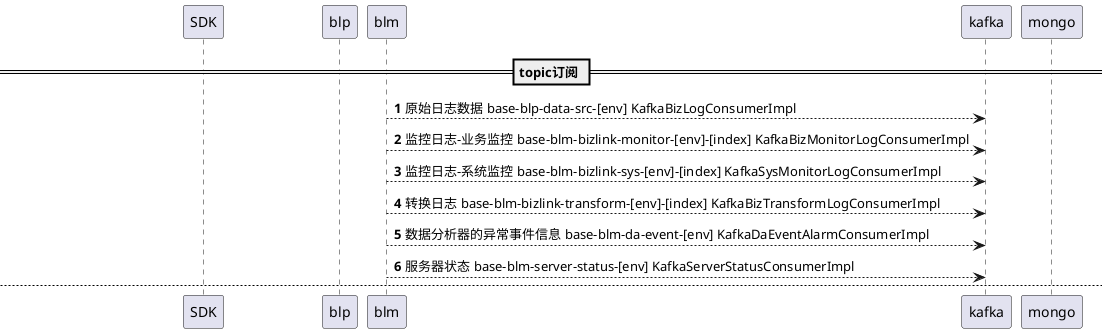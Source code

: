 @startuml
autonumber
participant SDK order 1
participant blp order 2
participant blm order 3
participant kafka order 999
participant mongo order 1000

== topic订阅 ==
blm --> kafka: 原始日志数据 base-blp-data-src-[env] KafkaBizLogConsumerImpl
blm --> kafka: 监控日志-业务监控 base-blm-bizlink-monitor-[env]-[index] KafkaBizMonitorLogConsumerImpl
blm --> kafka: 监控日志-系统监控 base-blm-bizlink-sys-[env]-[index] KafkaSysMonitorLogConsumerImpl
blm --> kafka: 转换日志 base-blm-bizlink-transform-[env]-[index] KafkaBizTransformLogConsumerImpl
blm --> kafka: 数据分析器的异常事件信息 base-blm-da-event-[env] KafkaDaEventAlarmConsumerImpl
blm --> kafka: 服务器状态 base-blm-server-status-[env] KafkaServerStatusConsumerImpl


newpage base-blp-data-src-[env] 【KafkaBizLogConsumerImpl】
SDK -> blp: /blp/monitorLog
blp -> kafka: 发送 base-blp-data-src-[env]

kafka -> blm: 推送 base-blp-data-src-[env]
blm -> blm: 解析消息体
note left
    1. 服务端状态日志：ip、host、lastLogTime
    2. 筛选原始日志：根据业务维度的analyseMode筛选，
        仅处理2(数据分析)、3(两者都要)、4(系统分析)
    3. 从筛选后的原始日志解析出监控日志，转换日志
end note

group trace日志
    blm -> blm: 根据traceId聚合bizKey、原始日志id
    blm -> mongo: 存储链路日志 blm_trace_[index]
    note left: trace_id存在则追加更新，否则新增记录
end

group 监控日志
    blm -> mongo: 存储监控日志 blm_log_[index]
    blm -> kafka: 发送 base-blm-bizlink-monitor-[env]-[index]
    note left: 业务维度analyseMode为2(数据分析)、3(两者都要)时
    blm -> kafka: 发送 base-blm-bizlink-sys-[env]-[index]
    note left: 业务维度analyseMode为4(系统分析)时
end

group 转换日志
    blm -> kafka: 发送 base-blm-bizlink-transform-[env]-[index]
    blm -> mongo: kafka发送失败时，将mq信息存到blm_log_kafka_retry
end

group 服务状态
    blm -> blm: 按host + ip聚合，取最后的lastLogTime
    blm -> kafka: 发送 base-blm-server-status-[env]
end

'==========================================================================='

newpage base-blm-bizlink-monitor-[env]-[index] 【KafkaBizMonitorLogConsumerImpl】
kafka -> blm: 推送 base-blm-bizlink-monitor-[env]-[index]
blm -> kafka: 发送 base-blm-da-event-[env]
note left
    1. 遍历监控日志，若其业务维度配置了实时分析器（目前仅有
        MethodTimeoutAnalyserHandler），遍历分析器进行分析
    2. 分析出异常信息则发送kafka
end note

blm -> mongo: 存储链路日志 blm_data_[bizCode]_m_[index]
note left
    根据bizKey查询，有记录则追加detail、traceIds，
    更新lastNode、lastLogTime、finished，
    没记录则新增
end note


'==========================================================================='

newpage base-blm-bizlink-sys-[env]-[index] 【KafkaSysMonitorLogConsumerImpl】
kafka -> blm: 推送 base-blm-bizlink-sys-[env]-[index]
blm -> mongo: 存储系统日志 blm_data_[bizCode]_m_[index]

'==========================================================================='

newpage base-blm-bizlink-transform-[env]-[index] 【KafkaBizTransformLogConsumerImpl】
kafka -> blm: 推送 base-blm-bizlink-transform-[env]-[index]
blm -> mongo: 根据 bizKey 查询 blm_data_[bizCode]_m_[index]
mongo -> blm: 返回 BlmBizMonitorLogModel
note left
    1. 根据srcKey、targetKey查询链路日志
    2. 记录依赖关系，
        将target信息记录到src日志的cref列表中，
        将src信息记录到target日志的pref列表中
end note
blm -> mongo: 更新 blm_data_[bizCode]_m_[index]

blm -> mongo: 存储转换信息 blm_data_[bizCode]_t BlmBizMonitorLogModel
note left: 前面更新失败才会存

'==========================================================================='

newpage base-blm-da-event-[env] 【KafkaDaEventAlarmConsumerImpl】
kafka -> blm: 推送 base-blm-da-event-[env]
blm -> blm:
note left
    1. 查找对应的AlarmHandler（GeneralAlarmHandler）
    2. 从mongo查找告警历史
    3. 根据告警历史确定是否需要告警
    4. 需要告警则向接收人推送告警信息
end note
blm -> mongo: 存储告警记录blm_his_alarm BlmAlarmHistoryModel

'==========================================================================='

newpage base-blm-server-status-[env] 【KafkaServerStatusConsumerImpl】
kafka -> blm: 推送 base-blm-server-status-[env]
blm -> blm: 服务器信息存到queue
blm -> mongo: 存储/更新服务器信息 blm_data_server
note left
    1. 启动线程 ServerAccessUpdateThread 消费queue
    2. 按host + ip合并服务器信息，取最新的lastLogTime
    3. 存到mongo
end note

@enduml